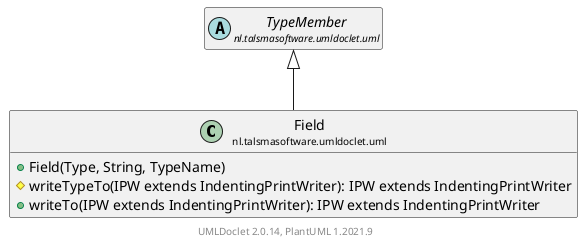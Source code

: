 @startuml
    set namespaceSeparator none
    hide empty fields
    hide empty methods

    class "<size:14>Field\n<size:10>nl.talsmasoftware.umldoclet.uml" as nl.talsmasoftware.umldoclet.uml.Field [[Field.html]] {
        +Field(Type, String, TypeName)
        #writeTypeTo(IPW extends IndentingPrintWriter): IPW extends IndentingPrintWriter
        +writeTo(IPW extends IndentingPrintWriter): IPW extends IndentingPrintWriter
    }

    abstract class "<size:14>TypeMember\n<size:10>nl.talsmasoftware.umldoclet.uml" as nl.talsmasoftware.umldoclet.uml.TypeMember [[TypeMember.html]]

    nl.talsmasoftware.umldoclet.uml.TypeMember <|-- nl.talsmasoftware.umldoclet.uml.Field

    center footer UMLDoclet 2.0.14, PlantUML 1.2021.9
@enduml
